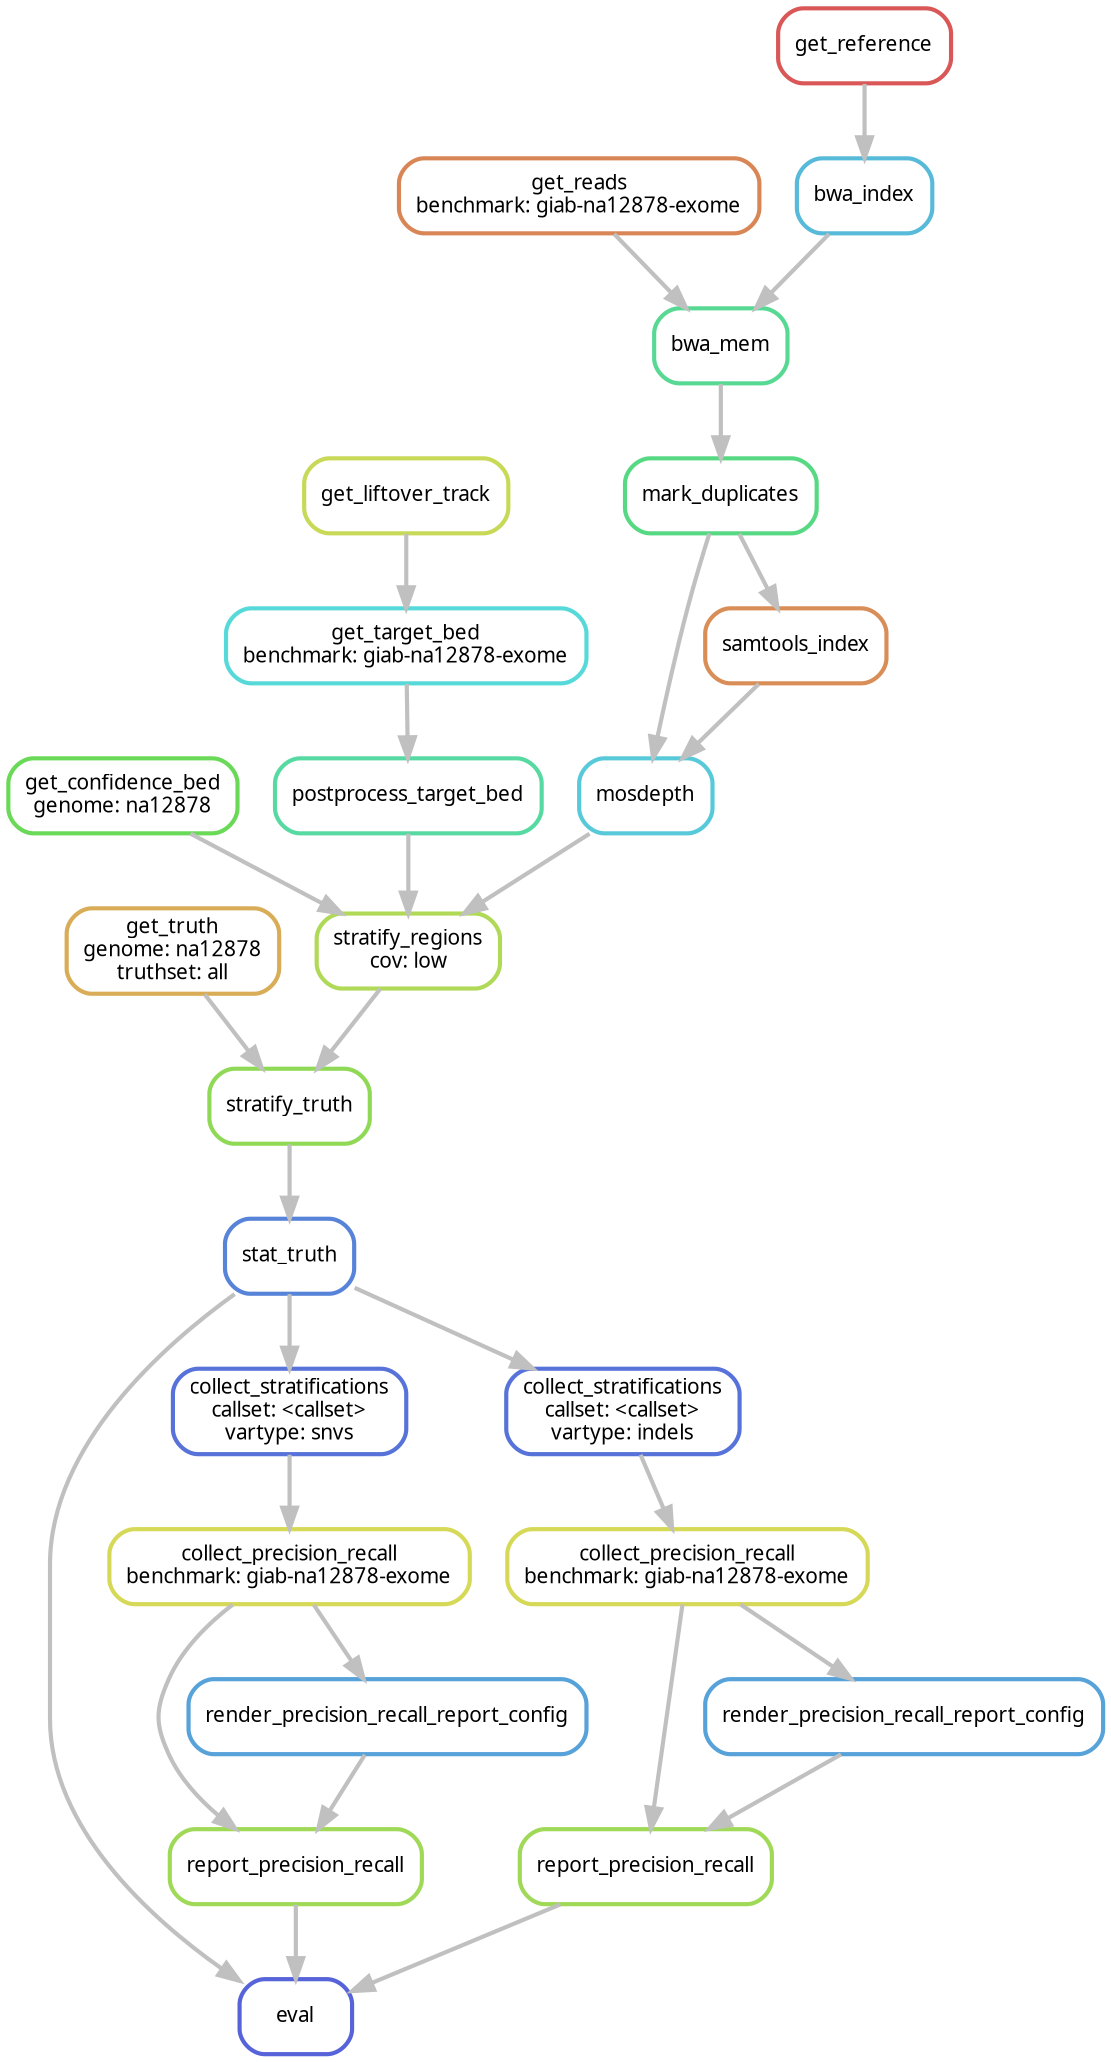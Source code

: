 digraph snakemake_dag {
    graph[bgcolor=white, margin=0];
    node[shape=box, style=rounded, fontname=sans,                 fontsize=10, penwidth=2];
    edge[penwidth=2, color=grey];
	0[label = "report_precision_recall", color = "0.24 0.6 0.85", style="rounded"];
	1[label = "render_precision_recall_report_config", color = "0.57 0.6 0.85", style="rounded"];
	2[label = "collect_precision_recall\nbenchmark: giab-na12878-exome", color = "0.17 0.6 0.85", style="rounded"];
	3[label = "stat_truth", color = "0.61 0.6 0.85", style="rounded"];
	4[label = "stratify_truth", color = "0.26 0.6 0.85", style="rounded"];
	5[label = "get_truth\ngenome: na12878\ntruthset: all", color = "0.11 0.6 0.85", style="rounded"];
	6[label = "stratify_regions\ncov: low", color = "0.22 0.6 0.85", style="rounded"];
	7[label = "get_confidence_bed\ngenome: na12878", color = "0.31 0.6 0.85", style="rounded"];
	8[label = "postprocess_target_bed", color = "0.43 0.6 0.85", style="rounded"];
	9[label = "get_target_bed\nbenchmark: giab-na12878-exome", color = "0.50 0.6 0.85", style="rounded"];
	10[label = "get_liftover_track", color = "0.19 0.6 0.85", style="rounded"];
	11[label = "mosdepth", color = "0.52 0.6 0.85", style="rounded"];
	12[label = "mark_duplicates", color = "0.39 0.6 0.85", style="rounded"];
	13[label = "bwa_mem", color = "0.41 0.6 0.85", style="rounded"];
	14[label = "get_reads\nbenchmark: giab-na12878-exome", color = "0.06 0.6 0.85", style="rounded"];
	15[label = "bwa_index", color = "0.54 0.6 0.85", style="rounded"];
	16[label = "get_reference", color = "0.00 0.6 0.85", style="rounded"];
	17[label = "samtools_index", color = "0.07 0.6 0.85", style="rounded"];
	18[label = "report_precision_recall", color = "0.24 0.6 0.85", style="rounded"];
	19[label = "render_precision_recall_report_config", color = "0.57 0.6 0.85", style="rounded"];
	20[label = "collect_precision_recall\nbenchmark: giab-na12878-exome", color = "0.17 0.6 0.85", style="rounded"];
	21[label = "eval", color = "0.65 0.6 0.85", style="rounded"];
	22[label = "collect_stratifications\ncallset: <callset>\nvartype: snvs", color = "0.63 0.6 0.85", style="rounded"];
	23[label = "collect_stratifications\ncallset: <callset>\nvartype: indels", color = "0.63 0.6 0.85", style="rounded"];
	1 -> 0
	2 -> 0
	2 -> 1
	22 -> 2
	4 -> 3
	5 -> 4
	6 -> 4
	7 -> 6
	8 -> 6
	11 -> 6
	9 -> 8
	10 -> 9
	12 -> 11
	17 -> 11
	13 -> 12
	14 -> 13
	15 -> 13
	16 -> 15
	12 -> 17
	19 -> 18
	20 -> 18
	20 -> 19
	23 -> 20
	0 -> 21
	18 -> 21
	3 -> 21
	3 -> 22
	3 -> 23
}            
